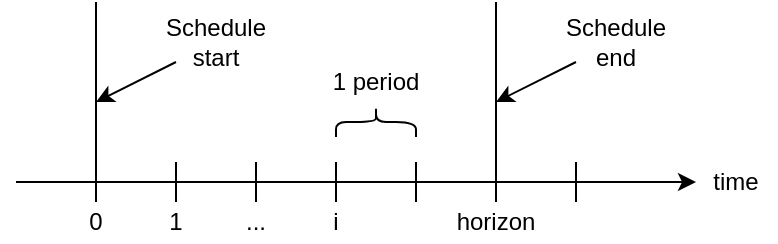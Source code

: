 <mxfile version="14.0.0" type="device"><diagram id="4x37ldDjXnDXBOouUXDA" name="Page-1"><mxGraphModel dx="506" dy="330" grid="1" gridSize="10" guides="1" tooltips="1" connect="1" arrows="1" fold="1" page="1" pageScale="1" pageWidth="827" pageHeight="1169" math="0" shadow="0"><root><mxCell id="0"/><mxCell id="1" parent="0"/><mxCell id="fgoQCTCzCtj02FHD1f9h-1" value="" style="endArrow=classic;html=1;" edge="1" parent="1" target="fgoQCTCzCtj02FHD1f9h-2"><mxGeometry width="50" height="50" relative="1" as="geometry"><mxPoint x="160" y="200" as="sourcePoint"/><mxPoint x="520" y="200" as="targetPoint"/></mxGeometry></mxCell><mxCell id="fgoQCTCzCtj02FHD1f9h-2" value="time" style="text;html=1;strokeColor=none;fillColor=none;align=center;verticalAlign=middle;whiteSpace=wrap;rounded=0;" vertex="1" parent="1"><mxGeometry x="500" y="190" width="40" height="20" as="geometry"/></mxCell><mxCell id="fgoQCTCzCtj02FHD1f9h-4" value="" style="endArrow=none;html=1;" edge="1" parent="1"><mxGeometry width="50" height="50" relative="1" as="geometry"><mxPoint x="440" y="210" as="sourcePoint"/><mxPoint x="440" y="190" as="targetPoint"/></mxGeometry></mxCell><mxCell id="fgoQCTCzCtj02FHD1f9h-6" value="" style="endArrow=none;html=1;" edge="1" parent="1"><mxGeometry width="50" height="50" relative="1" as="geometry"><mxPoint x="400" y="210" as="sourcePoint"/><mxPoint x="400" y="110" as="targetPoint"/></mxGeometry></mxCell><mxCell id="fgoQCTCzCtj02FHD1f9h-7" value="" style="endArrow=none;html=1;" edge="1" parent="1"><mxGeometry width="50" height="50" relative="1" as="geometry"><mxPoint x="360" y="210" as="sourcePoint"/><mxPoint x="360" y="190" as="targetPoint"/></mxGeometry></mxCell><mxCell id="fgoQCTCzCtj02FHD1f9h-8" value="" style="endArrow=none;html=1;" edge="1" parent="1"><mxGeometry width="50" height="50" relative="1" as="geometry"><mxPoint x="320.0" y="210" as="sourcePoint"/><mxPoint x="320.0" y="190" as="targetPoint"/></mxGeometry></mxCell><mxCell id="fgoQCTCzCtj02FHD1f9h-9" value="" style="endArrow=none;html=1;" edge="1" parent="1"><mxGeometry width="50" height="50" relative="1" as="geometry"><mxPoint x="280.0" y="210" as="sourcePoint"/><mxPoint x="280.0" y="190" as="targetPoint"/></mxGeometry></mxCell><mxCell id="fgoQCTCzCtj02FHD1f9h-10" value="" style="endArrow=none;html=1;" edge="1" parent="1"><mxGeometry width="50" height="50" relative="1" as="geometry"><mxPoint x="240.0" y="210" as="sourcePoint"/><mxPoint x="240.0" y="190" as="targetPoint"/></mxGeometry></mxCell><mxCell id="fgoQCTCzCtj02FHD1f9h-11" value="" style="endArrow=none;html=1;" edge="1" parent="1"><mxGeometry width="50" height="50" relative="1" as="geometry"><mxPoint x="200.0" y="210" as="sourcePoint"/><mxPoint x="200" y="110" as="targetPoint"/></mxGeometry></mxCell><mxCell id="fgoQCTCzCtj02FHD1f9h-12" value="0" style="text;html=1;strokeColor=none;fillColor=none;align=center;verticalAlign=middle;whiteSpace=wrap;rounded=0;" vertex="1" parent="1"><mxGeometry x="180" y="210" width="40" height="20" as="geometry"/></mxCell><mxCell id="fgoQCTCzCtj02FHD1f9h-13" value="1" style="text;html=1;strokeColor=none;fillColor=none;align=center;verticalAlign=middle;whiteSpace=wrap;rounded=0;" vertex="1" parent="1"><mxGeometry x="220" y="210" width="40" height="20" as="geometry"/></mxCell><mxCell id="fgoQCTCzCtj02FHD1f9h-14" value="horizon" style="text;html=1;strokeColor=none;fillColor=none;align=center;verticalAlign=middle;whiteSpace=wrap;rounded=0;" vertex="1" parent="1"><mxGeometry x="380" y="210" width="40" height="20" as="geometry"/></mxCell><mxCell id="fgoQCTCzCtj02FHD1f9h-18" value="Schedule end&lt;br&gt;" style="text;html=1;strokeColor=none;fillColor=none;align=center;verticalAlign=middle;whiteSpace=wrap;rounded=0;" vertex="1" parent="1"><mxGeometry x="440" y="120" width="40" height="20" as="geometry"/></mxCell><mxCell id="fgoQCTCzCtj02FHD1f9h-19" value="" style="endArrow=classic;html=1;exitX=0;exitY=1;exitDx=0;exitDy=0;" edge="1" parent="1" source="fgoQCTCzCtj02FHD1f9h-18"><mxGeometry width="50" height="50" relative="1" as="geometry"><mxPoint x="370" y="190" as="sourcePoint"/><mxPoint x="400" y="160" as="targetPoint"/></mxGeometry></mxCell><mxCell id="fgoQCTCzCtj02FHD1f9h-20" value="..." style="text;html=1;strokeColor=none;fillColor=none;align=center;verticalAlign=middle;whiteSpace=wrap;rounded=0;" vertex="1" parent="1"><mxGeometry x="260" y="210" width="40" height="20" as="geometry"/></mxCell><mxCell id="fgoQCTCzCtj02FHD1f9h-21" value="i" style="text;html=1;strokeColor=none;fillColor=none;align=center;verticalAlign=middle;whiteSpace=wrap;rounded=0;" vertex="1" parent="1"><mxGeometry x="300" y="210" width="40" height="20" as="geometry"/></mxCell><mxCell id="fgoQCTCzCtj02FHD1f9h-22" value="" style="shape=curlyBracket;whiteSpace=wrap;html=1;rounded=1;rotation=90;" vertex="1" parent="1"><mxGeometry x="332.5" y="150" width="15" height="40" as="geometry"/></mxCell><mxCell id="fgoQCTCzCtj02FHD1f9h-23" value="1 period" style="text;html=1;strokeColor=none;fillColor=none;align=center;verticalAlign=middle;whiteSpace=wrap;rounded=0;" vertex="1" parent="1"><mxGeometry x="315" y="140" width="50" height="20" as="geometry"/></mxCell><mxCell id="fgoQCTCzCtj02FHD1f9h-24" value="Schedule start" style="text;html=1;strokeColor=none;fillColor=none;align=center;verticalAlign=middle;whiteSpace=wrap;rounded=0;" vertex="1" parent="1"><mxGeometry x="240" y="120" width="40" height="20" as="geometry"/></mxCell><mxCell id="fgoQCTCzCtj02FHD1f9h-25" value="" style="endArrow=classic;html=1;exitX=0;exitY=1;exitDx=0;exitDy=0;" edge="1" parent="1" source="fgoQCTCzCtj02FHD1f9h-24"><mxGeometry width="50" height="50" relative="1" as="geometry"><mxPoint x="170" y="190" as="sourcePoint"/><mxPoint x="200.0" y="160" as="targetPoint"/></mxGeometry></mxCell></root></mxGraphModel></diagram></mxfile>